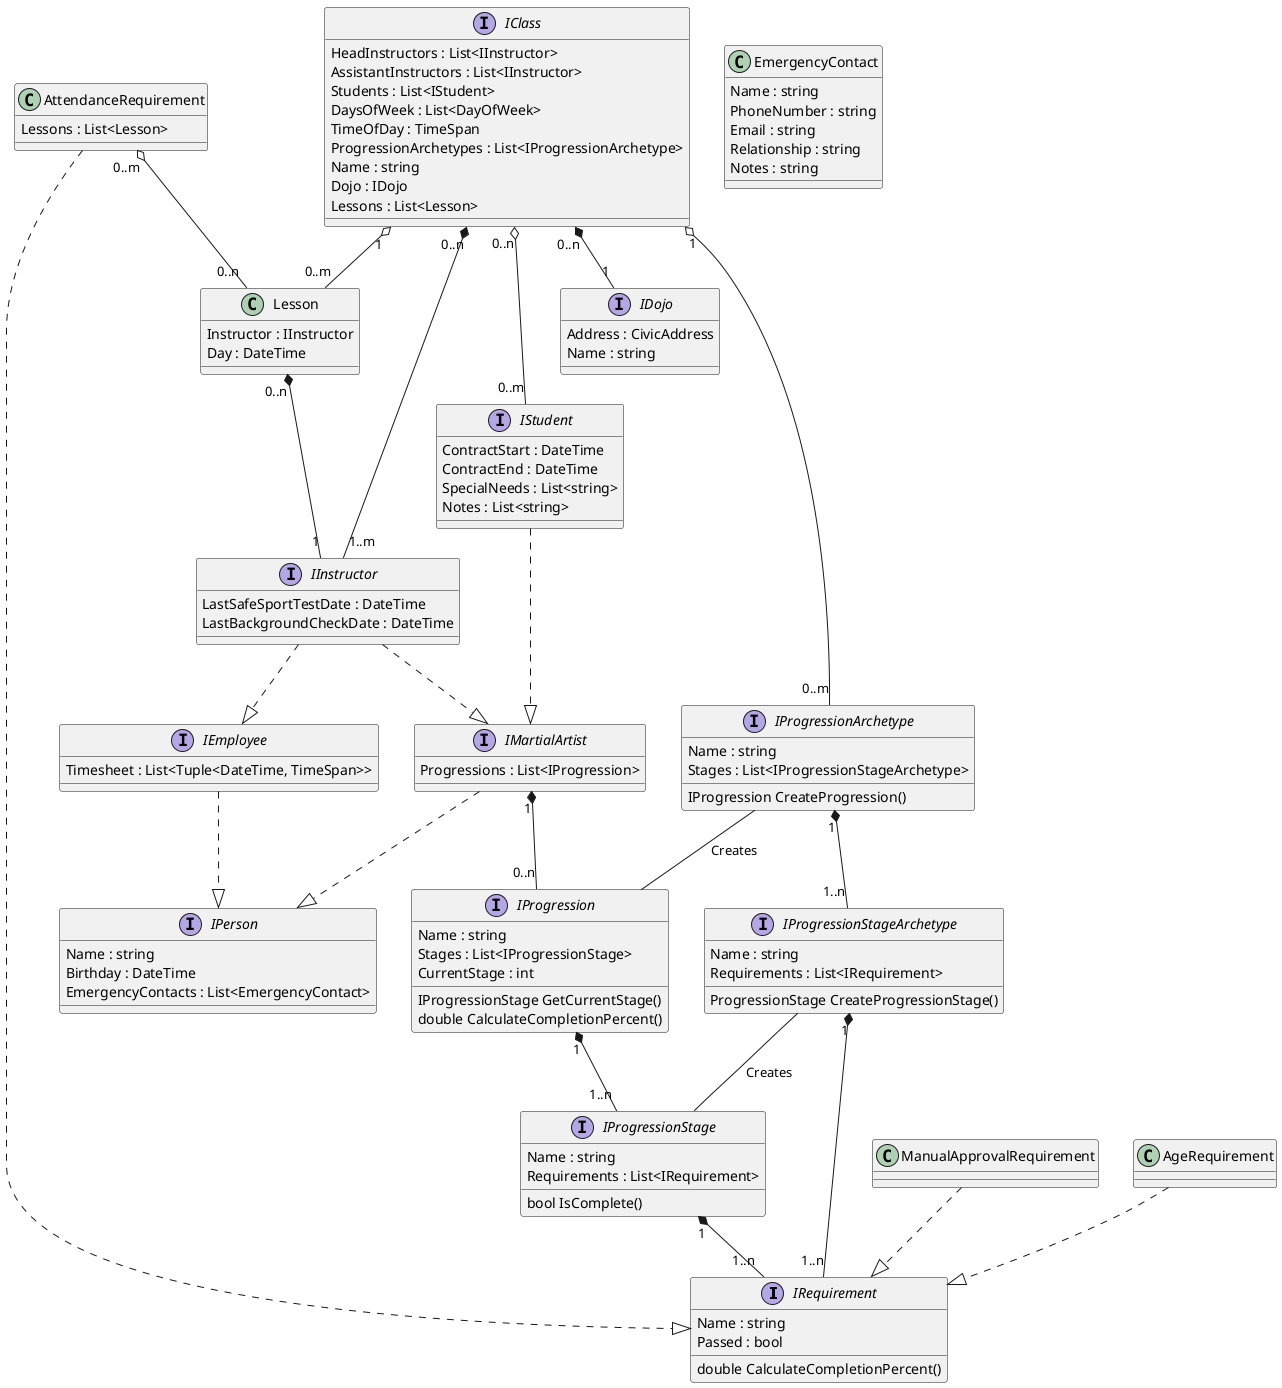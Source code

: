 @startuml


interface IRequirement
{
    Name : string
    Passed : bool
    double CalculateCompletionPercent()
}

class AttendanceRequirement
{
    Lessons : List<Lesson>
}

class ManualApprovalRequirement
{
}

class AgeRequirement
{
}

interface IProgressionStage
{
    Name : string
    Requirements : List<IRequirement>
    bool IsComplete()
}

interface IProgression
{
    Name : string
    Stages : List<IProgressionStage>
    CurrentStage : int
    IProgressionStage GetCurrentStage()
    double CalculateCompletionPercent()
}

interface IProgressionStageArchetype
{
    Name : string
    Requirements : List<IRequirement>
    ProgressionStage CreateProgressionStage()
}

interface IProgressionArchetype
{
    Name : string
    Stages : List<IProgressionStageArchetype>
    IProgression CreateProgression()
}

class EmergencyContact
{
    Name : string
    PhoneNumber : string
    Email : string
    Relationship : string
    Notes : string
}

interface IPerson
{
    Name : string
    Birthday : DateTime
    EmergencyContacts : List<EmergencyContact>
}

interface IEmployee
{
    Timesheet : List<Tuple<DateTime, TimeSpan>>
}

interface IMartialArtist
{
    Progressions : List<IProgression>
}

interface IInstructor
{
    LastSafeSportTestDate : DateTime
    LastBackgroundCheckDate : DateTime
}

class Lesson
{
    Instructor : IInstructor
    Day : DateTime
}

interface IStudent
{
    ContractStart : DateTime
    ContractEnd : DateTime
    SpecialNeeds : List<string>
    Notes : List<string>
}

interface IDojo
{
    Address : CivicAddress
    Name : string
}

interface IClass
{
    HeadInstructors : List<IInstructor>
    AssistantInstructors : List<IInstructor>
    Students : List<IStudent>
    DaysOfWeek : List<DayOfWeek>
    TimeOfDay : TimeSpan
    ProgressionArchetypes : List<IProgressionArchetype>
    Name : string
    Dojo : IDojo
    Lessons : List<Lesson>
}

IMartialArtist ..|> IPerson
IEmployee ..|> IPerson
IInstructor ..|> IEmployee
IInstructor ..|> IMartialArtist
IStudent ..|> IMartialArtist

AttendanceRequirement ..|> IRequirement
ManualApprovalRequirement ..|> IRequirement
AgeRequirement ..|> IRequirement

IProgressionStageArchetype "1" *-- "1..n" IRequirement
IProgressionArchetype "1" *-- "1..n" IProgressionStageArchetype
IProgressionArchetype -- IProgression : Creates
IProgressionStageArchetype -- IProgressionStage : Creates

IProgressionStage "1" *-- "1..n" IRequirement
IProgression "1" *-- "1..n" IProgressionStage
AttendanceRequirement "0..m" o-- "0..n" Lesson

IMartialArtist "1" *-- "0..n" IProgression

IClass "0..n" *-- "1..m" IInstructor
IClass "0..n" o-- "0..m" IStudent
IClass "0..n" *-- "1" IDojo
IClass "1" o-- "0..m" Lesson
IClass "1" o-- "0..m" IProgressionArchetype

Lesson "0..n" *-- "1" IInstructor

@enduml